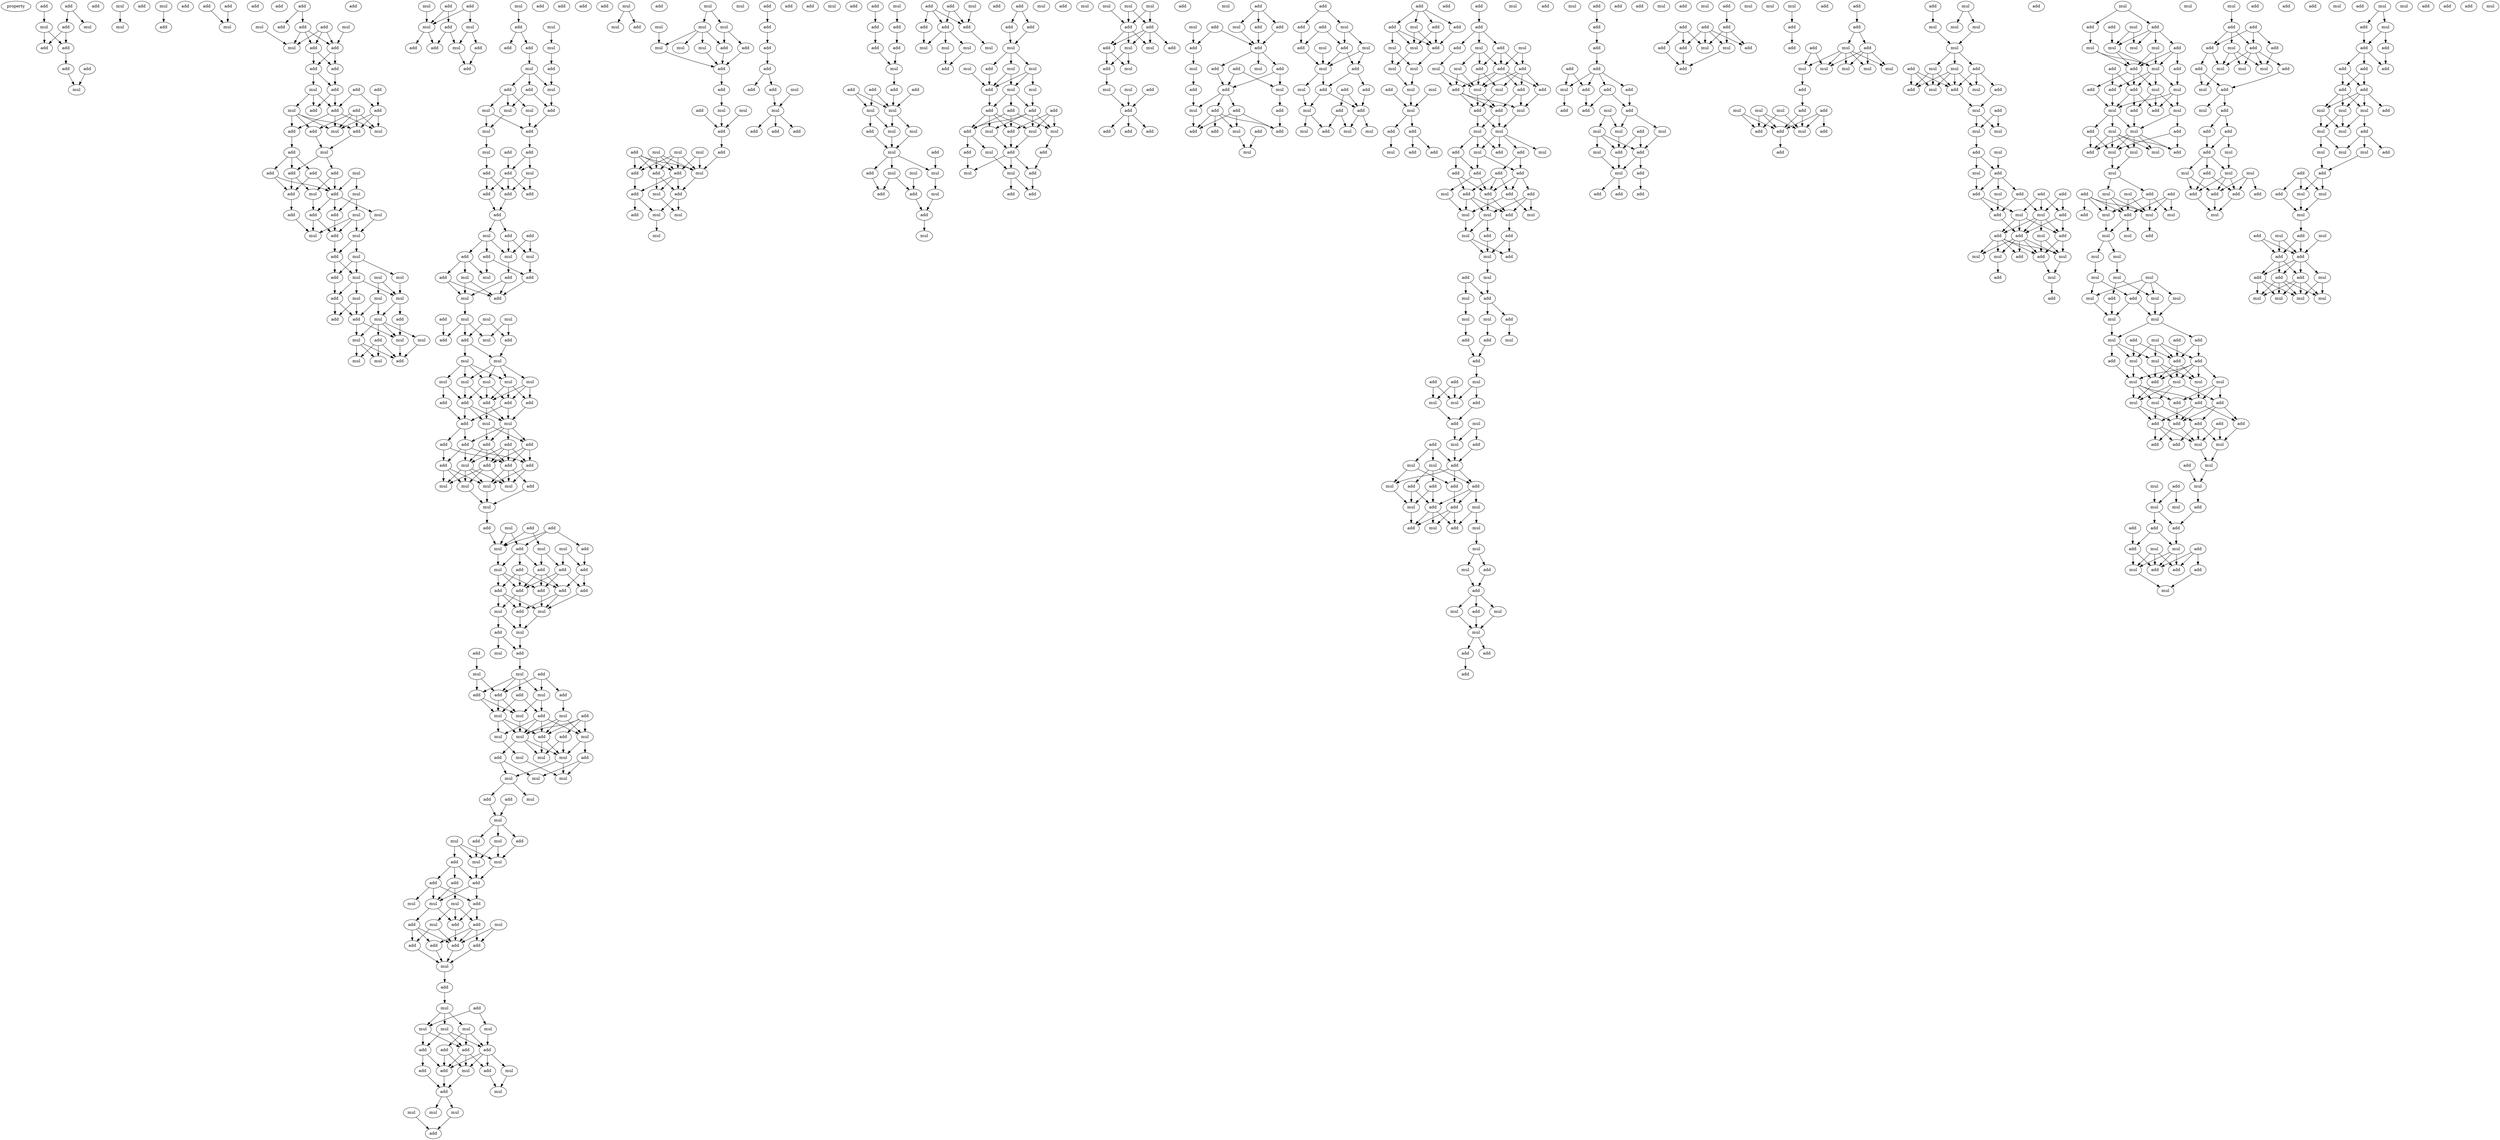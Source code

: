 digraph {
    node [fontcolor=black]
    property [mul=2,lf=1.5]
    0 [ label = add ];
    1 [ label = add ];
    2 [ label = add ];
    3 [ label = mul ];
    4 [ label = add ];
    5 [ label = mul ];
    6 [ label = add ];
    7 [ label = mul ];
    8 [ label = add ];
    9 [ label = add ];
    10 [ label = add ];
    11 [ label = mul ];
    12 [ label = mul ];
    13 [ label = add ];
    14 [ label = mul ];
    15 [ label = add ];
    16 [ label = add ];
    17 [ label = add ];
    18 [ label = add ];
    19 [ label = add ];
    20 [ label = add ];
    21 [ label = mul ];
    22 [ label = add ];
    23 [ label = mul ];
    24 [ label = add ];
    25 [ label = mul ];
    26 [ label = add ];
    27 [ label = add ];
    28 [ label = mul ];
    29 [ label = add ];
    30 [ label = add ];
    31 [ label = add ];
    32 [ label = add ];
    33 [ label = add ];
    34 [ label = mul ];
    35 [ label = add ];
    36 [ label = add ];
    37 [ label = mul ];
    38 [ label = add ];
    39 [ label = add ];
    40 [ label = add ];
    41 [ label = add ];
    42 [ label = mul ];
    43 [ label = add ];
    44 [ label = add ];
    45 [ label = add ];
    46 [ label = mul ];
    47 [ label = add ];
    48 [ label = mul ];
    49 [ label = add ];
    50 [ label = mul ];
    51 [ label = add ];
    52 [ label = add ];
    53 [ label = add ];
    54 [ label = mul ];
    55 [ label = mul ];
    56 [ label = add ];
    57 [ label = add ];
    58 [ label = add ];
    59 [ label = add ];
    60 [ label = add ];
    61 [ label = mul ];
    62 [ label = mul ];
    63 [ label = add ];
    64 [ label = mul ];
    65 [ label = mul ];
    66 [ label = add ];
    67 [ label = mul ];
    68 [ label = mul ];
    69 [ label = mul ];
    70 [ label = add ];
    71 [ label = mul ];
    72 [ label = mul ];
    73 [ label = add ];
    74 [ label = mul ];
    75 [ label = mul ];
    76 [ label = mul ];
    77 [ label = add ];
    78 [ label = add ];
    79 [ label = add ];
    80 [ label = mul ];
    81 [ label = mul ];
    82 [ label = mul ];
    83 [ label = add ];
    84 [ label = mul ];
    85 [ label = mul ];
    86 [ label = add ];
    87 [ label = add ];
    88 [ label = add ];
    89 [ label = mul ];
    90 [ label = add ];
    91 [ label = add ];
    92 [ label = mul ];
    93 [ label = mul ];
    94 [ label = add ];
    95 [ label = mul ];
    96 [ label = add ];
    97 [ label = add ];
    98 [ label = add ];
    99 [ label = mul ];
    100 [ label = add ];
    101 [ label = add ];
    102 [ label = mul ];
    103 [ label = mul ];
    104 [ label = add ];
    105 [ label = add ];
    106 [ label = mul ];
    107 [ label = add ];
    108 [ label = add ];
    109 [ label = mul ];
    110 [ label = add ];
    111 [ label = mul ];
    112 [ label = mul ];
    113 [ label = mul ];
    114 [ label = add ];
    115 [ label = mul ];
    116 [ label = add ];
    117 [ label = mul ];
    118 [ label = add ];
    119 [ label = add ];
    120 [ label = add ];
    121 [ label = mul ];
    122 [ label = add ];
    123 [ label = add ];
    124 [ label = add ];
    125 [ label = add ];
    126 [ label = add ];
    127 [ label = add ];
    128 [ label = mul ];
    129 [ label = add ];
    130 [ label = add ];
    131 [ label = add ];
    132 [ label = add ];
    133 [ label = mul ];
    134 [ label = mul ];
    135 [ label = mul ];
    136 [ label = add ];
    137 [ label = mul ];
    138 [ label = add ];
    139 [ label = add ];
    140 [ label = mul ];
    141 [ label = add ];
    142 [ label = add ];
    143 [ label = mul ];
    144 [ label = mul ];
    145 [ label = mul ];
    146 [ label = add ];
    147 [ label = add ];
    148 [ label = add ];
    149 [ label = add ];
    150 [ label = mul ];
    151 [ label = mul ];
    152 [ label = mul ];
    153 [ label = mul ];
    154 [ label = mul ];
    155 [ label = mul ];
    156 [ label = mul ];
    157 [ label = mul ];
    158 [ label = add ];
    159 [ label = add ];
    160 [ label = add ];
    161 [ label = add ];
    162 [ label = add ];
    163 [ label = mul ];
    164 [ label = mul ];
    165 [ label = add ];
    166 [ label = add ];
    167 [ label = add ];
    168 [ label = add ];
    169 [ label = add ];
    170 [ label = add ];
    171 [ label = add ];
    172 [ label = add ];
    173 [ label = add ];
    174 [ label = add ];
    175 [ label = mul ];
    176 [ label = mul ];
    177 [ label = mul ];
    178 [ label = add ];
    179 [ label = mul ];
    180 [ label = mul ];
    181 [ label = mul ];
    182 [ label = mul ];
    183 [ label = add ];
    184 [ label = add ];
    185 [ label = add ];
    186 [ label = mul ];
    187 [ label = mul ];
    188 [ label = add ];
    189 [ label = add ];
    190 [ label = mul ];
    191 [ label = add ];
    192 [ label = mul ];
    193 [ label = add ];
    194 [ label = add ];
    195 [ label = add ];
    196 [ label = add ];
    197 [ label = add ];
    198 [ label = add ];
    199 [ label = add ];
    200 [ label = add ];
    201 [ label = mul ];
    202 [ label = add ];
    203 [ label = mul ];
    204 [ label = mul ];
    205 [ label = add ];
    206 [ label = add ];
    207 [ label = add ];
    208 [ label = mul ];
    209 [ label = mul ];
    210 [ label = add ];
    211 [ label = mul ];
    212 [ label = mul ];
    213 [ label = add ];
    214 [ label = add ];
    215 [ label = add ];
    216 [ label = add ];
    217 [ label = add ];
    218 [ label = mul ];
    219 [ label = mul ];
    220 [ label = add ];
    221 [ label = mul ];
    222 [ label = mul ];
    223 [ label = add ];
    224 [ label = mul ];
    225 [ label = add ];
    226 [ label = mul ];
    227 [ label = mul ];
    228 [ label = mul ];
    229 [ label = add ];
    230 [ label = mul ];
    231 [ label = add ];
    232 [ label = mul ];
    233 [ label = mul ];
    234 [ label = mul ];
    235 [ label = mul ];
    236 [ label = add ];
    237 [ label = add ];
    238 [ label = mul ];
    239 [ label = add ];
    240 [ label = add ];
    241 [ label = mul ];
    242 [ label = mul ];
    243 [ label = mul ];
    244 [ label = add ];
    245 [ label = mul ];
    246 [ label = add ];
    247 [ label = add ];
    248 [ label = add ];
    249 [ label = mul ];
    250 [ label = mul ];
    251 [ label = add ];
    252 [ label = mul ];
    253 [ label = add ];
    254 [ label = add ];
    255 [ label = add ];
    256 [ label = mul ];
    257 [ label = mul ];
    258 [ label = add ];
    259 [ label = add ];
    260 [ label = add ];
    261 [ label = add ];
    262 [ label = mul ];
    263 [ label = add ];
    264 [ label = mul ];
    265 [ label = add ];
    266 [ label = mul ];
    267 [ label = mul ];
    268 [ label = mul ];
    269 [ label = mul ];
    270 [ label = add ];
    271 [ label = add ];
    272 [ label = add ];
    273 [ label = add ];
    274 [ label = add ];
    275 [ label = mul ];
    276 [ label = add ];
    277 [ label = mul ];
    278 [ label = add ];
    279 [ label = mul ];
    280 [ label = add ];
    281 [ label = mul ];
    282 [ label = add ];
    283 [ label = mul ];
    284 [ label = mul ];
    285 [ label = add ];
    286 [ label = mul ];
    287 [ label = mul ];
    288 [ label = add ];
    289 [ label = add ];
    290 [ label = mul ];
    291 [ label = mul ];
    292 [ label = mul ];
    293 [ label = mul ];
    294 [ label = mul ];
    295 [ label = add ];
    296 [ label = add ];
    297 [ label = mul ];
    298 [ label = mul ];
    299 [ label = add ];
    300 [ label = add ];
    301 [ label = add ];
    302 [ label = mul ];
    303 [ label = mul ];
    304 [ label = add ];
    305 [ label = add ];
    306 [ label = mul ];
    307 [ label = add ];
    308 [ label = mul ];
    309 [ label = mul ];
    310 [ label = add ];
    311 [ label = mul ];
    312 [ label = add ];
    313 [ label = add ];
    314 [ label = add ];
    315 [ label = add ];
    316 [ label = mul ];
    317 [ label = mul ];
    318 [ label = add ];
    319 [ label = mul ];
    320 [ label = mul ];
    321 [ label = mul ];
    322 [ label = add ];
    323 [ label = add ];
    324 [ label = add ];
    325 [ label = add ];
    326 [ label = mul ];
    327 [ label = add ];
    328 [ label = add ];
    329 [ label = add ];
    330 [ label = mul ];
    331 [ label = add ];
    332 [ label = add ];
    333 [ label = add ];
    334 [ label = add ];
    335 [ label = mul ];
    336 [ label = add ];
    337 [ label = add ];
    338 [ label = mul ];
    339 [ label = add ];
    340 [ label = add ];
    341 [ label = add ];
    342 [ label = add ];
    343 [ label = mul ];
    344 [ label = add ];
    345 [ label = add ];
    346 [ label = add ];
    347 [ label = add ];
    348 [ label = mul ];
    349 [ label = mul ];
    350 [ label = mul ];
    351 [ label = add ];
    352 [ label = mul ];
    353 [ label = mul ];
    354 [ label = add ];
    355 [ label = mul ];
    356 [ label = add ];
    357 [ label = mul ];
    358 [ label = mul ];
    359 [ label = add ];
    360 [ label = mul ];
    361 [ label = add ];
    362 [ label = add ];
    363 [ label = add ];
    364 [ label = mul ];
    365 [ label = add ];
    366 [ label = add ];
    367 [ label = mul ];
    368 [ label = add ];
    369 [ label = add ];
    370 [ label = add ];
    371 [ label = mul ];
    372 [ label = mul ];
    373 [ label = mul ];
    374 [ label = mul ];
    375 [ label = add ];
    376 [ label = add ];
    377 [ label = mul ];
    378 [ label = add ];
    379 [ label = add ];
    380 [ label = add ];
    381 [ label = mul ];
    382 [ label = mul ];
    383 [ label = add ];
    384 [ label = mul ];
    385 [ label = mul ];
    386 [ label = add ];
    387 [ label = mul ];
    388 [ label = mul ];
    389 [ label = add ];
    390 [ label = add ];
    391 [ label = add ];
    392 [ label = add ];
    393 [ label = add ];
    394 [ label = mul ];
    395 [ label = mul ];
    396 [ label = mul ];
    397 [ label = add ];
    398 [ label = add ];
    399 [ label = mul ];
    400 [ label = add ];
    401 [ label = add ];
    402 [ label = mul ];
    403 [ label = add ];
    404 [ label = mul ];
    405 [ label = add ];
    406 [ label = add ];
    407 [ label = mul ];
    408 [ label = mul ];
    409 [ label = mul ];
    410 [ label = mul ];
    411 [ label = add ];
    412 [ label = add ];
    413 [ label = add ];
    414 [ label = mul ];
    415 [ label = mul ];
    416 [ label = add ];
    417 [ label = add ];
    418 [ label = mul ];
    419 [ label = mul ];
    420 [ label = mul ];
    421 [ label = add ];
    422 [ label = add ];
    423 [ label = add ];
    424 [ label = add ];
    425 [ label = add ];
    426 [ label = add ];
    427 [ label = mul ];
    428 [ label = add ];
    429 [ label = mul ];
    430 [ label = add ];
    431 [ label = mul ];
    432 [ label = add ];
    433 [ label = add ];
    434 [ label = add ];
    435 [ label = add ];
    436 [ label = mul ];
    437 [ label = add ];
    438 [ label = mul ];
    439 [ label = add ];
    440 [ label = add ];
    441 [ label = add ];
    442 [ label = add ];
    443 [ label = mul ];
    444 [ label = mul ];
    445 [ label = add ];
    446 [ label = add ];
    447 [ label = add ];
    448 [ label = add ];
    449 [ label = mul ];
    450 [ label = add ];
    451 [ label = add ];
    452 [ label = add ];
    453 [ label = mul ];
    454 [ label = add ];
    455 [ label = add ];
    456 [ label = add ];
    457 [ label = mul ];
    458 [ label = add ];
    459 [ label = mul ];
    460 [ label = mul ];
    461 [ label = add ];
    462 [ label = mul ];
    463 [ label = add ];
    464 [ label = add ];
    465 [ label = add ];
    466 [ label = mul ];
    467 [ label = add ];
    468 [ label = add ];
    469 [ label = add ];
    470 [ label = mul ];
    471 [ label = mul ];
    472 [ label = add ];
    473 [ label = mul ];
    474 [ label = mul ];
    475 [ label = add ];
    476 [ label = add ];
    477 [ label = mul ];
    478 [ label = add ];
    479 [ label = add ];
    480 [ label = mul ];
    481 [ label = add ];
    482 [ label = mul ];
    483 [ label = mul ];
    484 [ label = mul ];
    485 [ label = add ];
    486 [ label = add ];
    487 [ label = mul ];
    488 [ label = mul ];
    489 [ label = mul ];
    490 [ label = add ];
    491 [ label = add ];
    492 [ label = add ];
    493 [ label = add ];
    494 [ label = mul ];
    495 [ label = add ];
    496 [ label = add ];
    497 [ label = add ];
    498 [ label = add ];
    499 [ label = mul ];
    500 [ label = mul ];
    501 [ label = add ];
    502 [ label = add ];
    503 [ label = mul ];
    504 [ label = mul ];
    505 [ label = add ];
    506 [ label = add ];
    507 [ label = mul ];
    508 [ label = add ];
    509 [ label = mul ];
    510 [ label = add ];
    511 [ label = mul ];
    512 [ label = add ];
    513 [ label = add ];
    514 [ label = mul ];
    515 [ label = mul ];
    516 [ label = mul ];
    517 [ label = add ];
    518 [ label = mul ];
    519 [ label = add ];
    520 [ label = add ];
    521 [ label = add ];
    522 [ label = add ];
    523 [ label = add ];
    524 [ label = add ];
    525 [ label = mul ];
    526 [ label = add ];
    527 [ label = add ];
    528 [ label = add ];
    529 [ label = add ];
    530 [ label = mul ];
    531 [ label = mul ];
    532 [ label = add ];
    533 [ label = mul ];
    534 [ label = mul ];
    535 [ label = add ];
    536 [ label = add ];
    537 [ label = add ];
    538 [ label = mul ];
    539 [ label = mul ];
    540 [ label = add ];
    541 [ label = mul ];
    542 [ label = add ];
    543 [ label = mul ];
    544 [ label = mul ];
    545 [ label = add ];
    546 [ label = add ];
    547 [ label = mul ];
    548 [ label = add ];
    549 [ label = add ];
    550 [ label = add ];
    551 [ label = add ];
    552 [ label = mul ];
    553 [ label = mul ];
    554 [ label = mul ];
    555 [ label = add ];
    556 [ label = add ];
    557 [ label = mul ];
    558 [ label = add ];
    559 [ label = add ];
    560 [ label = mul ];
    561 [ label = add ];
    562 [ label = mul ];
    563 [ label = mul ];
    564 [ label = add ];
    565 [ label = add ];
    566 [ label = add ];
    567 [ label = add ];
    568 [ label = mul ];
    569 [ label = mul ];
    570 [ label = add ];
    571 [ label = mul ];
    572 [ label = add ];
    573 [ label = mul ];
    574 [ label = add ];
    575 [ label = add ];
    576 [ label = mul ];
    577 [ label = mul ];
    578 [ label = mul ];
    579 [ label = add ];
    580 [ label = mul ];
    581 [ label = add ];
    582 [ label = mul ];
    583 [ label = add ];
    584 [ label = add ];
    585 [ label = mul ];
    586 [ label = mul ];
    587 [ label = mul ];
    588 [ label = add ];
    589 [ label = add ];
    590 [ label = add ];
    591 [ label = add ];
    592 [ label = add ];
    593 [ label = add ];
    594 [ label = add ];
    595 [ label = add ];
    596 [ label = mul ];
    597 [ label = add ];
    598 [ label = add ];
    599 [ label = add ];
    600 [ label = add ];
    601 [ label = mul ];
    602 [ label = add ];
    603 [ label = add ];
    604 [ label = mul ];
    605 [ label = mul ];
    606 [ label = add ];
    607 [ label = mul ];
    608 [ label = add ];
    609 [ label = add ];
    610 [ label = mul ];
    611 [ label = add ];
    612 [ label = mul ];
    613 [ label = add ];
    614 [ label = add ];
    615 [ label = add ];
    616 [ label = add ];
    617 [ label = add ];
    618 [ label = mul ];
    619 [ label = add ];
    620 [ label = mul ];
    621 [ label = add ];
    622 [ label = add ];
    623 [ label = mul ];
    624 [ label = add ];
    625 [ label = mul ];
    626 [ label = add ];
    627 [ label = mul ];
    628 [ label = add ];
    629 [ label = mul ];
    630 [ label = add ];
    631 [ label = add ];
    632 [ label = add ];
    633 [ label = mul ];
    634 [ label = add ];
    635 [ label = add ];
    636 [ label = add ];
    637 [ label = add ];
    638 [ label = add ];
    639 [ label = add ];
    640 [ label = add ];
    641 [ label = mul ];
    642 [ label = mul ];
    643 [ label = mul ];
    644 [ label = mul ];
    645 [ label = mul ];
    646 [ label = mul ];
    647 [ label = add ];
    648 [ label = mul ];
    649 [ label = mul ];
    650 [ label = add ];
    651 [ label = mul ];
    652 [ label = add ];
    653 [ label = add ];
    654 [ label = add ];
    655 [ label = mul ];
    656 [ label = add ];
    657 [ label = add ];
    658 [ label = add ];
    659 [ label = mul ];
    660 [ label = mul ];
    661 [ label = mul ];
    662 [ label = mul ];
    663 [ label = mul ];
    664 [ label = add ];
    665 [ label = mul ];
    666 [ label = add ];
    667 [ label = mul ];
    668 [ label = add ];
    669 [ label = mul ];
    670 [ label = add ];
    671 [ label = add ];
    672 [ label = mul ];
    673 [ label = mul ];
    674 [ label = add ];
    675 [ label = mul ];
    676 [ label = mul ];
    677 [ label = add ];
    678 [ label = mul ];
    679 [ label = add ];
    680 [ label = mul ];
    681 [ label = add ];
    682 [ label = add ];
    683 [ label = add ];
    684 [ label = add ];
    685 [ label = mul ];
    686 [ label = add ];
    687 [ label = mul ];
    688 [ label = mul ];
    689 [ label = add ];
    690 [ label = add ];
    691 [ label = mul ];
    692 [ label = add ];
    693 [ label = add ];
    694 [ label = add ];
    695 [ label = mul ];
    696 [ label = mul ];
    697 [ label = add ];
    698 [ label = add ];
    699 [ label = mul ];
    700 [ label = mul ];
    701 [ label = add ];
    702 [ label = add ];
    703 [ label = mul ];
    704 [ label = add ];
    705 [ label = mul ];
    706 [ label = mul ];
    707 [ label = add ];
    708 [ label = add ];
    709 [ label = add ];
    710 [ label = mul ];
    711 [ label = mul ];
    712 [ label = mul ];
    713 [ label = mul ];
    714 [ label = add ];
    715 [ label = add ];
    716 [ label = mul ];
    717 [ label = add ];
    718 [ label = mul ];
    719 [ label = add ];
    720 [ label = add ];
    721 [ label = add ];
    722 [ label = mul ];
    723 [ label = mul ];
    724 [ label = mul ];
    725 [ label = add ];
    726 [ label = add ];
    727 [ label = mul ];
    728 [ label = add ];
    729 [ label = add ];
    730 [ label = mul ];
    731 [ label = mul ];
    732 [ label = add ];
    733 [ label = mul ];
    734 [ label = mul ];
    735 [ label = add ];
    736 [ label = mul ];
    737 [ label = add ];
    738 [ label = mul ];
    739 [ label = mul ];
    740 [ label = add ];
    741 [ label = add ];
    742 [ label = add ];
    743 [ label = mul ];
    744 [ label = mul ];
    745 [ label = add ];
    746 [ label = mul ];
    747 [ label = add ];
    748 [ label = mul ];
    749 [ label = mul ];
    750 [ label = mul ];
    751 [ label = mul ];
    752 [ label = mul ];
    753 [ label = mul ];
    754 [ label = mul ];
    755 [ label = mul ];
    756 [ label = add ];
    757 [ label = mul ];
    758 [ label = add ];
    759 [ label = mul ];
    760 [ label = mul ];
    761 [ label = mul ];
    762 [ label = add ];
    763 [ label = add ];
    764 [ label = mul ];
    765 [ label = add ];
    766 [ label = mul ];
    767 [ label = add ];
    768 [ label = mul ];
    769 [ label = add ];
    770 [ label = mul ];
    771 [ label = add ];
    772 [ label = mul ];
    773 [ label = mul ];
    774 [ label = mul ];
    775 [ label = add ];
    776 [ label = mul ];
    777 [ label = mul ];
    778 [ label = add ];
    779 [ label = add ];
    780 [ label = add ];
    781 [ label = mul ];
    782 [ label = add ];
    783 [ label = add ];
    784 [ label = add ];
    785 [ label = add ];
    786 [ label = add ];
    787 [ label = add ];
    788 [ label = add ];
    789 [ label = mul ];
    790 [ label = mul ];
    791 [ label = add ];
    792 [ label = mul ];
    793 [ label = add ];
    794 [ label = mul ];
    795 [ label = mul ];
    796 [ label = add ];
    797 [ label = mul ];
    798 [ label = mul ];
    799 [ label = add ];
    800 [ label = add ];
    801 [ label = add ];
    802 [ label = add ];
    803 [ label = mul ];
    804 [ label = mul ];
    805 [ label = add ];
    806 [ label = mul ];
    807 [ label = add ];
    808 [ label = add ];
    809 [ label = add ];
    810 [ label = mul ];
    811 [ label = mul ];
    812 [ label = add ];
    813 [ label = add ];
    814 [ label = add ];
    815 [ label = add ];
    816 [ label = mul ];
    817 [ label = add ];
    818 [ label = add ];
    819 [ label = mul ];
    820 [ label = mul ];
    821 [ label = mul ];
    822 [ label = add ];
    823 [ label = add ];
    824 [ label = add ];
    825 [ label = mul ];
    826 [ label = mul ];
    827 [ label = add ];
    828 [ label = add ];
    829 [ label = add ];
    830 [ label = add ];
    831 [ label = add ];
    832 [ label = mul ];
    833 [ label = add ];
    834 [ label = add ];
    835 [ label = mul ];
    836 [ label = mul ];
    837 [ label = mul ];
    838 [ label = add ];
    839 [ label = add ];
    840 [ label = add ];
    841 [ label = add ];
    842 [ label = mul ];
    843 [ label = mul ];
    844 [ label = add ];
    845 [ label = mul ];
    846 [ label = mul ];
    847 [ label = mul ];
    848 [ label = add ];
    849 [ label = add ];
    850 [ label = add ];
    851 [ label = add ];
    852 [ label = add ];
    853 [ label = add ];
    854 [ label = add ];
    855 [ label = add ];
    856 [ label = add ];
    857 [ label = mul ];
    858 [ label = mul ];
    859 [ label = mul ];
    860 [ label = add ];
    861 [ label = add ];
    862 [ label = mul ];
    863 [ label = mul ];
    864 [ label = mul ];
    865 [ label = mul ];
    866 [ label = add ];
    867 [ label = mul ];
    868 [ label = add ];
    869 [ label = add ];
    870 [ label = add ];
    871 [ label = mul ];
    872 [ label = add ];
    873 [ label = add ];
    874 [ label = mul ];
    875 [ label = mul ];
    876 [ label = mul ];
    877 [ label = mul ];
    878 [ label = add ];
    879 [ label = mul ];
    880 [ label = add ];
    881 [ label = add ];
    882 [ label = add ];
    883 [ label = add ];
    884 [ label = mul ];
    885 [ label = add ];
    886 [ label = add ];
    887 [ label = mul ];
    888 [ label = mul ];
    889 [ label = mul ];
    890 [ label = mul ];
    0 -> 5 [ name = 0 ];
    1 -> 3 [ name = 1 ];
    1 -> 4 [ name = 2 ];
    4 -> 6 [ name = 3 ];
    4 -> 8 [ name = 4 ];
    5 -> 6 [ name = 5 ];
    5 -> 8 [ name = 6 ];
    7 -> 11 [ name = 7 ];
    8 -> 9 [ name = 8 ];
    9 -> 12 [ name = 9 ];
    10 -> 12 [ name = 10 ];
    14 -> 15 [ name = 11 ];
    17 -> 21 [ name = 12 ];
    18 -> 21 [ name = 13 ];
    22 -> 26 [ name = 14 ];
    22 -> 27 [ name = 15 ];
    23 -> 28 [ name = 16 ];
    24 -> 28 [ name = 17 ];
    24 -> 29 [ name = 18 ];
    24 -> 30 [ name = 19 ];
    25 -> 30 [ name = 20 ];
    27 -> 28 [ name = 21 ];
    27 -> 29 [ name = 22 ];
    27 -> 30 [ name = 23 ];
    29 -> 31 [ name = 24 ];
    29 -> 32 [ name = 25 ];
    30 -> 31 [ name = 26 ];
    30 -> 32 [ name = 27 ];
    31 -> 34 [ name = 28 ];
    31 -> 36 [ name = 29 ];
    32 -> 36 [ name = 30 ];
    33 -> 39 [ name = 31 ];
    34 -> 37 [ name = 32 ];
    34 -> 38 [ name = 33 ];
    34 -> 40 [ name = 34 ];
    35 -> 39 [ name = 35 ];
    35 -> 40 [ name = 36 ];
    36 -> 38 [ name = 37 ];
    36 -> 40 [ name = 38 ];
    37 -> 43 [ name = 39 ];
    37 -> 44 [ name = 40 ];
    37 -> 45 [ name = 41 ];
    37 -> 46 [ name = 42 ];
    39 -> 42 [ name = 43 ];
    39 -> 45 [ name = 44 ];
    39 -> 46 [ name = 45 ];
    40 -> 42 [ name = 46 ];
    40 -> 44 [ name = 47 ];
    40 -> 46 [ name = 48 ];
    41 -> 42 [ name = 49 ];
    41 -> 43 [ name = 50 ];
    41 -> 45 [ name = 51 ];
    41 -> 46 [ name = 52 ];
    43 -> 48 [ name = 53 ];
    44 -> 47 [ name = 54 ];
    45 -> 48 [ name = 55 ];
    47 -> 49 [ name = 56 ];
    47 -> 51 [ name = 57 ];
    47 -> 52 [ name = 58 ];
    48 -> 52 [ name = 59 ];
    48 -> 53 [ name = 60 ];
    49 -> 56 [ name = 61 ];
    49 -> 57 [ name = 62 ];
    50 -> 55 [ name = 63 ];
    50 -> 57 [ name = 64 ];
    51 -> 56 [ name = 65 ];
    51 -> 57 [ name = 66 ];
    52 -> 54 [ name = 67 ];
    52 -> 56 [ name = 68 ];
    53 -> 54 [ name = 69 ];
    53 -> 57 [ name = 70 ];
    54 -> 58 [ name = 71 ];
    55 -> 60 [ name = 72 ];
    55 -> 61 [ name = 73 ];
    56 -> 59 [ name = 74 ];
    57 -> 58 [ name = 75 ];
    57 -> 60 [ name = 76 ];
    57 -> 62 [ name = 77 ];
    58 -> 63 [ name = 78 ];
    58 -> 64 [ name = 79 ];
    59 -> 64 [ name = 80 ];
    60 -> 63 [ name = 81 ];
    61 -> 63 [ name = 82 ];
    61 -> 64 [ name = 83 ];
    61 -> 65 [ name = 84 ];
    62 -> 65 [ name = 85 ];
    63 -> 66 [ name = 86 ];
    65 -> 66 [ name = 87 ];
    65 -> 67 [ name = 88 ];
    66 -> 69 [ name = 89 ];
    66 -> 70 [ name = 90 ];
    67 -> 68 [ name = 91 ];
    67 -> 69 [ name = 92 ];
    67 -> 70 [ name = 93 ];
    68 -> 74 [ name = 94 ];
    69 -> 72 [ name = 95 ];
    69 -> 73 [ name = 96 ];
    69 -> 74 [ name = 97 ];
    70 -> 73 [ name = 98 ];
    71 -> 74 [ name = 99 ];
    71 -> 75 [ name = 100 ];
    72 -> 78 [ name = 101 ];
    72 -> 79 [ name = 102 ];
    73 -> 78 [ name = 103 ];
    73 -> 79 [ name = 104 ];
    74 -> 76 [ name = 105 ];
    74 -> 77 [ name = 106 ];
    75 -> 76 [ name = 107 ];
    75 -> 79 [ name = 108 ];
    76 -> 80 [ name = 109 ];
    76 -> 81 [ name = 110 ];
    76 -> 82 [ name = 111 ];
    76 -> 83 [ name = 112 ];
    77 -> 82 [ name = 113 ];
    79 -> 81 [ name = 114 ];
    79 -> 82 [ name = 115 ];
    80 -> 86 [ name = 116 ];
    81 -> 84 [ name = 117 ];
    81 -> 85 [ name = 118 ];
    81 -> 86 [ name = 119 ];
    82 -> 86 [ name = 120 ];
    83 -> 84 [ name = 121 ];
    83 -> 85 [ name = 122 ];
    83 -> 86 [ name = 123 ];
    88 -> 91 [ name = 124 ];
    88 -> 93 [ name = 125 ];
    89 -> 93 [ name = 126 ];
    90 -> 92 [ name = 127 ];
    90 -> 93 [ name = 128 ];
    91 -> 95 [ name = 129 ];
    91 -> 97 [ name = 130 ];
    92 -> 95 [ name = 131 ];
    92 -> 96 [ name = 132 ];
    93 -> 94 [ name = 133 ];
    93 -> 97 [ name = 134 ];
    95 -> 98 [ name = 135 ];
    96 -> 98 [ name = 136 ];
    99 -> 101 [ name = 137 ];
    101 -> 104 [ name = 138 ];
    101 -> 105 [ name = 139 ];
    102 -> 103 [ name = 140 ];
    103 -> 107 [ name = 141 ];
    104 -> 106 [ name = 142 ];
    106 -> 108 [ name = 143 ];
    106 -> 109 [ name = 144 ];
    106 -> 110 [ name = 145 ];
    107 -> 109 [ name = 146 ];
    108 -> 113 [ name = 147 ];
    108 -> 114 [ name = 148 ];
    109 -> 114 [ name = 149 ];
    110 -> 111 [ name = 150 ];
    110 -> 112 [ name = 151 ];
    110 -> 113 [ name = 152 ];
    111 -> 116 [ name = 153 ];
    112 -> 115 [ name = 154 ];
    112 -> 116 [ name = 155 ];
    113 -> 115 [ name = 156 ];
    114 -> 116 [ name = 157 ];
    115 -> 117 [ name = 158 ];
    116 -> 119 [ name = 159 ];
    117 -> 120 [ name = 160 ];
    118 -> 122 [ name = 161 ];
    119 -> 121 [ name = 162 ];
    119 -> 122 [ name = 163 ];
    120 -> 123 [ name = 164 ];
    120 -> 125 [ name = 165 ];
    121 -> 123 [ name = 166 ];
    121 -> 126 [ name = 167 ];
    122 -> 123 [ name = 168 ];
    122 -> 125 [ name = 169 ];
    122 -> 126 [ name = 170 ];
    123 -> 127 [ name = 171 ];
    125 -> 127 [ name = 172 ];
    127 -> 128 [ name = 173 ];
    127 -> 129 [ name = 174 ];
    128 -> 131 [ name = 175 ];
    128 -> 132 [ name = 176 ];
    128 -> 133 [ name = 177 ];
    129 -> 133 [ name = 178 ];
    129 -> 134 [ name = 179 ];
    130 -> 133 [ name = 180 ];
    130 -> 134 [ name = 181 ];
    131 -> 135 [ name = 182 ];
    131 -> 136 [ name = 183 ];
    131 -> 137 [ name = 184 ];
    132 -> 135 [ name = 185 ];
    132 -> 139 [ name = 186 ];
    133 -> 138 [ name = 187 ];
    134 -> 139 [ name = 188 ];
    136 -> 140 [ name = 189 ];
    136 -> 141 [ name = 190 ];
    137 -> 140 [ name = 191 ];
    137 -> 141 [ name = 192 ];
    138 -> 140 [ name = 193 ];
    138 -> 141 [ name = 194 ];
    139 -> 141 [ name = 195 ];
    140 -> 144 [ name = 196 ];
    143 -> 149 [ name = 197 ];
    143 -> 150 [ name = 198 ];
    144 -> 147 [ name = 199 ];
    144 -> 148 [ name = 200 ];
    144 -> 150 [ name = 201 ];
    145 -> 148 [ name = 202 ];
    145 -> 149 [ name = 203 ];
    146 -> 147 [ name = 204 ];
    148 -> 151 [ name = 205 ];
    148 -> 152 [ name = 206 ];
    149 -> 151 [ name = 207 ];
    151 -> 153 [ name = 208 ];
    151 -> 155 [ name = 209 ];
    151 -> 156 [ name = 210 ];
    151 -> 157 [ name = 211 ];
    152 -> 153 [ name = 212 ];
    152 -> 154 [ name = 213 ];
    152 -> 155 [ name = 214 ];
    152 -> 157 [ name = 215 ];
    153 -> 158 [ name = 216 ];
    153 -> 160 [ name = 217 ];
    153 -> 161 [ name = 218 ];
    154 -> 158 [ name = 219 ];
    154 -> 159 [ name = 220 ];
    155 -> 160 [ name = 221 ];
    155 -> 161 [ name = 222 ];
    155 -> 162 [ name = 223 ];
    156 -> 160 [ name = 224 ];
    156 -> 161 [ name = 225 ];
    156 -> 162 [ name = 226 ];
    157 -> 158 [ name = 227 ];
    157 -> 161 [ name = 228 ];
    158 -> 163 [ name = 229 ];
    158 -> 164 [ name = 230 ];
    158 -> 165 [ name = 231 ];
    159 -> 165 [ name = 232 ];
    160 -> 163 [ name = 233 ];
    160 -> 165 [ name = 234 ];
    161 -> 163 [ name = 235 ];
    161 -> 164 [ name = 236 ];
    162 -> 163 [ name = 237 ];
    163 -> 166 [ name = 238 ];
    163 -> 168 [ name = 239 ];
    163 -> 169 [ name = 240 ];
    163 -> 170 [ name = 241 ];
    164 -> 168 [ name = 242 ];
    164 -> 169 [ name = 243 ];
    165 -> 166 [ name = 244 ];
    165 -> 167 [ name = 245 ];
    166 -> 171 [ name = 246 ];
    166 -> 174 [ name = 247 ];
    166 -> 175 [ name = 248 ];
    167 -> 173 [ name = 249 ];
    167 -> 174 [ name = 250 ];
    168 -> 171 [ name = 251 ];
    168 -> 172 [ name = 252 ];
    168 -> 173 [ name = 253 ];
    169 -> 172 [ name = 254 ];
    169 -> 173 [ name = 255 ];
    169 -> 175 [ name = 256 ];
    170 -> 171 [ name = 257 ];
    170 -> 172 [ name = 258 ];
    170 -> 173 [ name = 259 ];
    170 -> 175 [ name = 260 ];
    171 -> 176 [ name = 261 ];
    171 -> 177 [ name = 262 ];
    172 -> 176 [ name = 263 ];
    172 -> 179 [ name = 264 ];
    172 -> 180 [ name = 265 ];
    173 -> 176 [ name = 266 ];
    173 -> 177 [ name = 267 ];
    173 -> 178 [ name = 268 ];
    174 -> 177 [ name = 269 ];
    174 -> 179 [ name = 270 ];
    174 -> 180 [ name = 271 ];
    175 -> 176 [ name = 272 ];
    175 -> 177 [ name = 273 ];
    175 -> 179 [ name = 274 ];
    175 -> 180 [ name = 275 ];
    177 -> 181 [ name = 276 ];
    178 -> 181 [ name = 277 ];
    180 -> 181 [ name = 278 ];
    181 -> 183 [ name = 279 ];
    182 -> 187 [ name = 280 ];
    182 -> 188 [ name = 281 ];
    183 -> 187 [ name = 282 ];
    184 -> 187 [ name = 283 ];
    184 -> 188 [ name = 284 ];
    184 -> 189 [ name = 285 ];
    185 -> 186 [ name = 286 ];
    185 -> 187 [ name = 287 ];
    186 -> 191 [ name = 288 ];
    186 -> 193 [ name = 289 ];
    187 -> 192 [ name = 290 ];
    188 -> 192 [ name = 291 ];
    188 -> 193 [ name = 292 ];
    188 -> 195 [ name = 293 ];
    189 -> 194 [ name = 294 ];
    190 -> 191 [ name = 295 ];
    190 -> 194 [ name = 296 ];
    191 -> 196 [ name = 297 ];
    191 -> 199 [ name = 298 ];
    191 -> 200 [ name = 299 ];
    192 -> 196 [ name = 300 ];
    192 -> 197 [ name = 301 ];
    192 -> 199 [ name = 302 ];
    193 -> 196 [ name = 303 ];
    193 -> 198 [ name = 304 ];
    193 -> 199 [ name = 305 ];
    194 -> 198 [ name = 306 ];
    194 -> 200 [ name = 307 ];
    195 -> 197 [ name = 308 ];
    195 -> 198 [ name = 309 ];
    195 -> 199 [ name = 310 ];
    196 -> 201 [ name = 311 ];
    197 -> 201 [ name = 312 ];
    197 -> 202 [ name = 313 ];
    197 -> 203 [ name = 314 ];
    198 -> 201 [ name = 315 ];
    198 -> 202 [ name = 316 ];
    199 -> 202 [ name = 317 ];
    199 -> 203 [ name = 318 ];
    200 -> 201 [ name = 319 ];
    201 -> 204 [ name = 320 ];
    202 -> 204 [ name = 321 ];
    203 -> 204 [ name = 322 ];
    203 -> 205 [ name = 323 ];
    204 -> 207 [ name = 324 ];
    205 -> 207 [ name = 325 ];
    205 -> 208 [ name = 326 ];
    206 -> 211 [ name = 327 ];
    207 -> 209 [ name = 328 ];
    209 -> 212 [ name = 329 ];
    209 -> 213 [ name = 330 ];
    209 -> 215 [ name = 331 ];
    209 -> 216 [ name = 332 ];
    210 -> 212 [ name = 333 ];
    210 -> 214 [ name = 334 ];
    210 -> 216 [ name = 335 ];
    211 -> 215 [ name = 336 ];
    211 -> 216 [ name = 337 ];
    212 -> 219 [ name = 338 ];
    212 -> 220 [ name = 339 ];
    213 -> 220 [ name = 340 ];
    213 -> 221 [ name = 341 ];
    214 -> 218 [ name = 342 ];
    215 -> 219 [ name = 343 ];
    215 -> 221 [ name = 344 ];
    216 -> 219 [ name = 345 ];
    216 -> 221 [ name = 346 ];
    217 -> 222 [ name = 347 ];
    217 -> 223 [ name = 348 ];
    217 -> 224 [ name = 349 ];
    217 -> 225 [ name = 350 ];
    218 -> 222 [ name = 351 ];
    218 -> 224 [ name = 352 ];
    218 -> 225 [ name = 353 ];
    219 -> 222 [ name = 354 ];
    220 -> 222 [ name = 355 ];
    220 -> 224 [ name = 356 ];
    220 -> 225 [ name = 357 ];
    220 -> 226 [ name = 358 ];
    221 -> 222 [ name = 359 ];
    221 -> 225 [ name = 360 ];
    221 -> 226 [ name = 361 ];
    222 -> 228 [ name = 362 ];
    222 -> 230 [ name = 363 ];
    222 -> 231 [ name = 364 ];
    223 -> 228 [ name = 365 ];
    223 -> 230 [ name = 366 ];
    224 -> 228 [ name = 367 ];
    224 -> 229 [ name = 368 ];
    225 -> 228 [ name = 369 ];
    225 -> 230 [ name = 370 ];
    226 -> 227 [ name = 371 ];
    227 -> 233 [ name = 372 ];
    228 -> 233 [ name = 373 ];
    228 -> 234 [ name = 374 ];
    229 -> 232 [ name = 375 ];
    229 -> 233 [ name = 376 ];
    231 -> 232 [ name = 377 ];
    231 -> 234 [ name = 378 ];
    234 -> 235 [ name = 379 ];
    234 -> 236 [ name = 380 ];
    236 -> 238 [ name = 381 ];
    237 -> 238 [ name = 382 ];
    238 -> 239 [ name = 383 ];
    238 -> 240 [ name = 384 ];
    238 -> 241 [ name = 385 ];
    239 -> 245 [ name = 386 ];
    240 -> 243 [ name = 387 ];
    241 -> 243 [ name = 388 ];
    241 -> 245 [ name = 389 ];
    242 -> 243 [ name = 390 ];
    242 -> 244 [ name = 391 ];
    242 -> 245 [ name = 392 ];
    243 -> 248 [ name = 393 ];
    244 -> 246 [ name = 394 ];
    244 -> 247 [ name = 395 ];
    244 -> 248 [ name = 396 ];
    245 -> 248 [ name = 397 ];
    246 -> 250 [ name = 398 ];
    246 -> 252 [ name = 399 ];
    247 -> 249 [ name = 400 ];
    247 -> 251 [ name = 401 ];
    247 -> 252 [ name = 402 ];
    248 -> 251 [ name = 403 ];
    248 -> 252 [ name = 404 ];
    250 -> 253 [ name = 405 ];
    250 -> 254 [ name = 406 ];
    250 -> 257 [ name = 407 ];
    251 -> 253 [ name = 408 ];
    251 -> 254 [ name = 409 ];
    252 -> 254 [ name = 410 ];
    252 -> 255 [ name = 411 ];
    253 -> 258 [ name = 412 ];
    253 -> 259 [ name = 413 ];
    253 -> 261 [ name = 414 ];
    254 -> 259 [ name = 415 ];
    255 -> 258 [ name = 416 ];
    255 -> 259 [ name = 417 ];
    255 -> 260 [ name = 418 ];
    256 -> 259 [ name = 419 ];
    256 -> 261 [ name = 420 ];
    257 -> 259 [ name = 421 ];
    257 -> 260 [ name = 422 ];
    258 -> 262 [ name = 423 ];
    259 -> 262 [ name = 424 ];
    260 -> 262 [ name = 425 ];
    261 -> 262 [ name = 426 ];
    262 -> 263 [ name = 427 ];
    263 -> 264 [ name = 428 ];
    264 -> 266 [ name = 429 ];
    264 -> 268 [ name = 430 ];
    264 -> 269 [ name = 431 ];
    265 -> 267 [ name = 432 ];
    265 -> 268 [ name = 433 ];
    266 -> 270 [ name = 434 ];
    266 -> 272 [ name = 435 ];
    266 -> 273 [ name = 436 ];
    267 -> 270 [ name = 437 ];
    268 -> 271 [ name = 438 ];
    268 -> 272 [ name = 439 ];
    269 -> 270 [ name = 440 ];
    269 -> 271 [ name = 441 ];
    269 -> 272 [ name = 442 ];
    270 -> 274 [ name = 443 ];
    270 -> 275 [ name = 444 ];
    270 -> 276 [ name = 445 ];
    270 -> 277 [ name = 446 ];
    271 -> 274 [ name = 447 ];
    271 -> 278 [ name = 448 ];
    272 -> 274 [ name = 449 ];
    272 -> 276 [ name = 450 ];
    272 -> 277 [ name = 451 ];
    273 -> 274 [ name = 452 ];
    273 -> 277 [ name = 453 ];
    274 -> 280 [ name = 454 ];
    275 -> 279 [ name = 455 ];
    276 -> 279 [ name = 456 ];
    277 -> 280 [ name = 457 ];
    278 -> 280 [ name = 458 ];
    280 -> 281 [ name = 459 ];
    280 -> 284 [ name = 460 ];
    281 -> 285 [ name = 461 ];
    283 -> 285 [ name = 462 ];
    286 -> 287 [ name = 463 ];
    286 -> 289 [ name = 464 ];
    290 -> 292 [ name = 465 ];
    290 -> 293 [ name = 466 ];
    291 -> 298 [ name = 467 ];
    292 -> 295 [ name = 468 ];
    292 -> 296 [ name = 469 ];
    293 -> 294 [ name = 470 ];
    293 -> 295 [ name = 471 ];
    293 -> 297 [ name = 472 ];
    293 -> 298 [ name = 473 ];
    294 -> 299 [ name = 474 ];
    295 -> 299 [ name = 475 ];
    296 -> 299 [ name = 476 ];
    298 -> 299 [ name = 477 ];
    299 -> 300 [ name = 478 ];
    300 -> 302 [ name = 479 ];
    301 -> 304 [ name = 480 ];
    302 -> 304 [ name = 481 ];
    303 -> 304 [ name = 482 ];
    304 -> 305 [ name = 483 ];
    305 -> 311 [ name = 484 ];
    306 -> 310 [ name = 485 ];
    306 -> 311 [ name = 486 ];
    306 -> 312 [ name = 487 ];
    306 -> 313 [ name = 488 ];
    307 -> 310 [ name = 489 ];
    307 -> 311 [ name = 490 ];
    307 -> 312 [ name = 491 ];
    307 -> 313 [ name = 492 ];
    308 -> 310 [ name = 493 ];
    308 -> 311 [ name = 494 ];
    308 -> 312 [ name = 495 ];
    308 -> 313 [ name = 496 ];
    309 -> 311 [ name = 497 ];
    309 -> 312 [ name = 498 ];
    310 -> 314 [ name = 499 ];
    311 -> 315 [ name = 500 ];
    312 -> 314 [ name = 501 ];
    312 -> 315 [ name = 502 ];
    312 -> 316 [ name = 503 ];
    313 -> 315 [ name = 504 ];
    313 -> 316 [ name = 505 ];
    314 -> 318 [ name = 506 ];
    314 -> 319 [ name = 507 ];
    315 -> 317 [ name = 508 ];
    315 -> 319 [ name = 509 ];
    316 -> 317 [ name = 510 ];
    319 -> 321 [ name = 511 ];
    322 -> 323 [ name = 512 ];
    323 -> 324 [ name = 513 ];
    324 -> 325 [ name = 514 ];
    325 -> 327 [ name = 515 ];
    325 -> 328 [ name = 516 ];
    326 -> 330 [ name = 517 ];
    328 -> 330 [ name = 518 ];
    330 -> 331 [ name = 519 ];
    330 -> 333 [ name = 520 ];
    330 -> 334 [ name = 521 ];
    337 -> 339 [ name = 522 ];
    338 -> 340 [ name = 523 ];
    339 -> 341 [ name = 524 ];
    340 -> 342 [ name = 525 ];
    341 -> 343 [ name = 526 ];
    342 -> 343 [ name = 527 ];
    343 -> 344 [ name = 528 ];
    344 -> 349 [ name = 529 ];
    345 -> 349 [ name = 530 ];
    346 -> 348 [ name = 531 ];
    346 -> 349 [ name = 532 ];
    347 -> 348 [ name = 533 ];
    347 -> 349 [ name = 534 ];
    348 -> 350 [ name = 535 ];
    348 -> 351 [ name = 536 ];
    349 -> 350 [ name = 537 ];
    349 -> 352 [ name = 538 ];
    350 -> 353 [ name = 539 ];
    351 -> 353 [ name = 540 ];
    352 -> 353 [ name = 541 ];
    353 -> 356 [ name = 542 ];
    353 -> 357 [ name = 543 ];
    353 -> 358 [ name = 544 ];
    354 -> 357 [ name = 545 ];
    355 -> 359 [ name = 546 ];
    356 -> 361 [ name = 547 ];
    357 -> 360 [ name = 548 ];
    358 -> 359 [ name = 549 ];
    358 -> 361 [ name = 550 ];
    359 -> 362 [ name = 551 ];
    360 -> 362 [ name = 552 ];
    362 -> 367 [ name = 553 ];
    363 -> 368 [ name = 554 ];
    363 -> 370 [ name = 555 ];
    364 -> 370 [ name = 556 ];
    365 -> 368 [ name = 557 ];
    365 -> 369 [ name = 558 ];
    365 -> 370 [ name = 559 ];
    368 -> 371 [ name = 560 ];
    368 -> 372 [ name = 561 ];
    368 -> 373 [ name = 562 ];
    369 -> 371 [ name = 563 ];
    370 -> 374 [ name = 564 ];
    372 -> 375 [ name = 565 ];
    373 -> 375 [ name = 566 ];
    376 -> 378 [ name = 567 ];
    376 -> 380 [ name = 568 ];
    378 -> 381 [ name = 569 ];
    380 -> 381 [ name = 570 ];
    381 -> 383 [ name = 571 ];
    381 -> 384 [ name = 572 ];
    381 -> 385 [ name = 573 ];
    382 -> 386 [ name = 574 ];
    383 -> 386 [ name = 575 ];
    384 -> 386 [ name = 576 ];
    384 -> 387 [ name = 577 ];
    385 -> 386 [ name = 578 ];
    385 -> 387 [ name = 579 ];
    385 -> 388 [ name = 580 ];
    386 -> 390 [ name = 581 ];
    387 -> 389 [ name = 582 ];
    387 -> 390 [ name = 583 ];
    387 -> 391 [ name = 584 ];
    388 -> 391 [ name = 585 ];
    389 -> 393 [ name = 586 ];
    389 -> 396 [ name = 587 ];
    389 -> 397 [ name = 588 ];
    390 -> 393 [ name = 589 ];
    390 -> 394 [ name = 590 ];
    390 -> 395 [ name = 591 ];
    390 -> 397 [ name = 592 ];
    391 -> 394 [ name = 593 ];
    391 -> 395 [ name = 594 ];
    391 -> 396 [ name = 595 ];
    391 -> 397 [ name = 596 ];
    392 -> 393 [ name = 597 ];
    392 -> 394 [ name = 598 ];
    392 -> 396 [ name = 599 ];
    393 -> 401 [ name = 600 ];
    394 -> 401 [ name = 601 ];
    395 -> 401 [ name = 602 ];
    396 -> 398 [ name = 603 ];
    397 -> 399 [ name = 604 ];
    397 -> 400 [ name = 605 ];
    398 -> 403 [ name = 606 ];
    399 -> 404 [ name = 607 ];
    400 -> 402 [ name = 608 ];
    401 -> 402 [ name = 609 ];
    401 -> 403 [ name = 610 ];
    401 -> 404 [ name = 611 ];
    403 -> 405 [ name = 612 ];
    404 -> 405 [ name = 613 ];
    404 -> 406 [ name = 614 ];
    408 -> 411 [ name = 615 ];
    409 -> 411 [ name = 616 ];
    409 -> 412 [ name = 617 ];
    410 -> 411 [ name = 618 ];
    410 -> 412 [ name = 619 ];
    411 -> 413 [ name = 620 ];
    411 -> 414 [ name = 621 ];
    411 -> 415 [ name = 622 ];
    412 -> 413 [ name = 623 ];
    412 -> 414 [ name = 624 ];
    412 -> 415 [ name = 625 ];
    412 -> 416 [ name = 626 ];
    413 -> 417 [ name = 627 ];
    413 -> 418 [ name = 628 ];
    414 -> 417 [ name = 629 ];
    414 -> 418 [ name = 630 ];
    417 -> 419 [ name = 631 ];
    419 -> 422 [ name = 632 ];
    420 -> 422 [ name = 633 ];
    421 -> 422 [ name = 634 ];
    422 -> 423 [ name = 635 ];
    422 -> 424 [ name = 636 ];
    422 -> 425 [ name = 637 ];
    428 -> 429 [ name = 638 ];
    428 -> 432 [ name = 639 ];
    428 -> 433 [ name = 640 ];
    429 -> 435 [ name = 641 ];
    430 -> 434 [ name = 642 ];
    430 -> 435 [ name = 643 ];
    431 -> 434 [ name = 644 ];
    432 -> 435 [ name = 645 ];
    433 -> 435 [ name = 646 ];
    434 -> 438 [ name = 647 ];
    435 -> 436 [ name = 648 ];
    435 -> 437 [ name = 649 ];
    435 -> 440 [ name = 650 ];
    437 -> 441 [ name = 651 ];
    438 -> 442 [ name = 652 ];
    439 -> 441 [ name = 653 ];
    439 -> 443 [ name = 654 ];
    440 -> 441 [ name = 655 ];
    440 -> 443 [ name = 656 ];
    441 -> 444 [ name = 657 ];
    441 -> 445 [ name = 658 ];
    441 -> 447 [ name = 659 ];
    442 -> 444 [ name = 660 ];
    443 -> 446 [ name = 661 ];
    444 -> 448 [ name = 662 ];
    445 -> 448 [ name = 663 ];
    445 -> 449 [ name = 664 ];
    445 -> 450 [ name = 665 ];
    446 -> 450 [ name = 666 ];
    447 -> 448 [ name = 667 ];
    447 -> 449 [ name = 668 ];
    447 -> 450 [ name = 669 ];
    447 -> 451 [ name = 670 ];
    449 -> 453 [ name = 671 ];
    452 -> 453 [ name = 672 ];
    454 -> 456 [ name = 673 ];
    454 -> 457 [ name = 674 ];
    455 -> 458 [ name = 675 ];
    455 -> 461 [ name = 676 ];
    456 -> 461 [ name = 677 ];
    457 -> 458 [ name = 678 ];
    457 -> 459 [ name = 679 ];
    458 -> 462 [ name = 680 ];
    458 -> 463 [ name = 681 ];
    459 -> 462 [ name = 682 ];
    459 -> 463 [ name = 683 ];
    460 -> 462 [ name = 684 ];
    461 -> 462 [ name = 685 ];
    462 -> 465 [ name = 686 ];
    462 -> 466 [ name = 687 ];
    463 -> 465 [ name = 688 ];
    463 -> 467 [ name = 689 ];
    464 -> 468 [ name = 690 ];
    464 -> 469 [ name = 691 ];
    465 -> 468 [ name = 692 ];
    465 -> 470 [ name = 693 ];
    466 -> 470 [ name = 694 ];
    467 -> 468 [ name = 695 ];
    468 -> 471 [ name = 696 ];
    468 -> 473 [ name = 697 ];
    469 -> 471 [ name = 698 ];
    469 -> 472 [ name = 699 ];
    470 -> 472 [ name = 700 ];
    470 -> 474 [ name = 701 ];
    475 -> 476 [ name = 702 ];
    475 -> 477 [ name = 703 ];
    475 -> 478 [ name = 704 ];
    475 -> 479 [ name = 705 ];
    476 -> 480 [ name = 706 ];
    476 -> 481 [ name = 707 ];
    476 -> 482 [ name = 708 ];
    477 -> 480 [ name = 709 ];
    477 -> 481 [ name = 710 ];
    478 -> 481 [ name = 711 ];
    479 -> 480 [ name = 712 ];
    479 -> 481 [ name = 713 ];
    480 -> 483 [ name = 714 ];
    481 -> 484 [ name = 715 ];
    482 -> 483 [ name = 716 ];
    482 -> 484 [ name = 717 ];
    483 -> 487 [ name = 718 ];
    484 -> 487 [ name = 719 ];
    485 -> 489 [ name = 720 ];
    487 -> 489 [ name = 721 ];
    488 -> 489 [ name = 722 ];
    489 -> 490 [ name = 723 ];
    489 -> 491 [ name = 724 ];
    490 -> 494 [ name = 725 ];
    491 -> 492 [ name = 726 ];
    491 -> 493 [ name = 727 ];
    495 -> 496 [ name = 728 ];
    496 -> 497 [ name = 729 ];
    496 -> 498 [ name = 730 ];
    496 -> 499 [ name = 731 ];
    497 -> 503 [ name = 732 ];
    498 -> 501 [ name = 733 ];
    498 -> 502 [ name = 734 ];
    498 -> 505 [ name = 735 ];
    499 -> 501 [ name = 736 ];
    499 -> 502 [ name = 737 ];
    499 -> 504 [ name = 738 ];
    500 -> 502 [ name = 739 ];
    500 -> 505 [ name = 740 ];
    501 -> 507 [ name = 741 ];
    501 -> 509 [ name = 742 ];
    502 -> 506 [ name = 743 ];
    502 -> 507 [ name = 744 ];
    502 -> 508 [ name = 745 ];
    502 -> 510 [ name = 746 ];
    503 -> 507 [ name = 747 ];
    503 -> 508 [ name = 748 ];
    504 -> 507 [ name = 749 ];
    504 -> 508 [ name = 750 ];
    505 -> 506 [ name = 751 ];
    505 -> 507 [ name = 752 ];
    505 -> 509 [ name = 753 ];
    505 -> 510 [ name = 754 ];
    506 -> 511 [ name = 755 ];
    507 -> 512 [ name = 756 ];
    507 -> 513 [ name = 757 ];
    508 -> 511 [ name = 758 ];
    508 -> 512 [ name = 759 ];
    508 -> 513 [ name = 760 ];
    509 -> 513 [ name = 761 ];
    510 -> 511 [ name = 762 ];
    510 -> 512 [ name = 763 ];
    511 -> 515 [ name = 764 ];
    512 -> 514 [ name = 765 ];
    512 -> 515 [ name = 766 ];
    513 -> 514 [ name = 767 ];
    513 -> 515 [ name = 768 ];
    514 -> 517 [ name = 769 ];
    514 -> 518 [ name = 770 ];
    514 -> 520 [ name = 771 ];
    515 -> 516 [ name = 772 ];
    515 -> 518 [ name = 773 ];
    515 -> 519 [ name = 774 ];
    515 -> 520 [ name = 775 ];
    517 -> 521 [ name = 776 ];
    517 -> 524 [ name = 777 ];
    518 -> 522 [ name = 778 ];
    518 -> 524 [ name = 779 ];
    519 -> 522 [ name = 780 ];
    519 -> 523 [ name = 781 ];
    521 -> 528 [ name = 782 ];
    521 -> 529 [ name = 783 ];
    522 -> 526 [ name = 784 ];
    522 -> 527 [ name = 785 ];
    522 -> 528 [ name = 786 ];
    523 -> 526 [ name = 787 ];
    523 -> 528 [ name = 788 ];
    523 -> 529 [ name = 789 ];
    524 -> 525 [ name = 790 ];
    524 -> 528 [ name = 791 ];
    525 -> 533 [ name = 792 ];
    526 -> 531 [ name = 793 ];
    526 -> 533 [ name = 794 ];
    527 -> 530 [ name = 795 ];
    527 -> 531 [ name = 796 ];
    527 -> 532 [ name = 797 ];
    528 -> 530 [ name = 798 ];
    528 -> 532 [ name = 799 ];
    529 -> 530 [ name = 800 ];
    529 -> 532 [ name = 801 ];
    529 -> 533 [ name = 802 ];
    530 -> 534 [ name = 803 ];
    530 -> 536 [ name = 804 ];
    532 -> 535 [ name = 805 ];
    533 -> 534 [ name = 806 ];
    534 -> 537 [ name = 807 ];
    534 -> 538 [ name = 808 ];
    535 -> 537 [ name = 809 ];
    535 -> 538 [ name = 810 ];
    536 -> 538 [ name = 811 ];
    538 -> 539 [ name = 812 ];
    539 -> 542 [ name = 813 ];
    540 -> 541 [ name = 814 ];
    540 -> 542 [ name = 815 ];
    541 -> 543 [ name = 816 ];
    542 -> 544 [ name = 817 ];
    542 -> 545 [ name = 818 ];
    543 -> 546 [ name = 819 ];
    544 -> 548 [ name = 820 ];
    545 -> 547 [ name = 821 ];
    546 -> 549 [ name = 822 ];
    548 -> 549 [ name = 823 ];
    549 -> 552 [ name = 824 ];
    550 -> 553 [ name = 825 ];
    550 -> 554 [ name = 826 ];
    551 -> 553 [ name = 827 ];
    551 -> 554 [ name = 828 ];
    552 -> 553 [ name = 829 ];
    552 -> 555 [ name = 830 ];
    554 -> 556 [ name = 831 ];
    555 -> 556 [ name = 832 ];
    556 -> 560 [ name = 833 ];
    557 -> 559 [ name = 834 ];
    557 -> 560 [ name = 835 ];
    558 -> 561 [ name = 836 ];
    558 -> 562 [ name = 837 ];
    558 -> 563 [ name = 838 ];
    559 -> 561 [ name = 839 ];
    560 -> 561 [ name = 840 ];
    561 -> 564 [ name = 841 ];
    561 -> 566 [ name = 842 ];
    561 -> 568 [ name = 843 ];
    562 -> 564 [ name = 844 ];
    562 -> 565 [ name = 845 ];
    562 -> 567 [ name = 846 ];
    563 -> 566 [ name = 847 ];
    563 -> 568 [ name = 848 ];
    564 -> 569 [ name = 849 ];
    564 -> 570 [ name = 850 ];
    564 -> 572 [ name = 851 ];
    565 -> 570 [ name = 852 ];
    565 -> 571 [ name = 853 ];
    566 -> 572 [ name = 854 ];
    567 -> 570 [ name = 855 ];
    567 -> 571 [ name = 856 ];
    568 -> 571 [ name = 857 ];
    569 -> 575 [ name = 858 ];
    569 -> 576 [ name = 859 ];
    570 -> 573 [ name = 860 ];
    570 -> 574 [ name = 861 ];
    570 -> 575 [ name = 862 ];
    571 -> 574 [ name = 863 ];
    572 -> 573 [ name = 864 ];
    572 -> 574 [ name = 865 ];
    572 -> 575 [ name = 866 ];
    576 -> 577 [ name = 867 ];
    577 -> 578 [ name = 868 ];
    577 -> 579 [ name = 869 ];
    578 -> 581 [ name = 870 ];
    579 -> 581 [ name = 871 ];
    581 -> 582 [ name = 872 ];
    581 -> 584 [ name = 873 ];
    581 -> 585 [ name = 874 ];
    582 -> 587 [ name = 875 ];
    584 -> 587 [ name = 876 ];
    585 -> 587 [ name = 877 ];
    587 -> 588 [ name = 878 ];
    587 -> 590 [ name = 879 ];
    588 -> 591 [ name = 880 ];
    589 -> 592 [ name = 881 ];
    592 -> 593 [ name = 882 ];
    593 -> 594 [ name = 883 ];
    594 -> 596 [ name = 884 ];
    594 -> 597 [ name = 885 ];
    594 -> 598 [ name = 886 ];
    594 -> 599 [ name = 887 ];
    595 -> 596 [ name = 888 ];
    595 -> 598 [ name = 889 ];
    596 -> 603 [ name = 890 ];
    597 -> 600 [ name = 891 ];
    597 -> 602 [ name = 892 ];
    598 -> 602 [ name = 893 ];
    599 -> 600 [ name = 894 ];
    600 -> 605 [ name = 895 ];
    600 -> 607 [ name = 896 ];
    601 -> 604 [ name = 897 ];
    601 -> 605 [ name = 898 ];
    604 -> 608 [ name = 899 ];
    604 -> 609 [ name = 900 ];
    604 -> 610 [ name = 901 ];
    605 -> 608 [ name = 902 ];
    606 -> 608 [ name = 903 ];
    606 -> 609 [ name = 904 ];
    607 -> 609 [ name = 905 ];
    608 -> 612 [ name = 906 ];
    609 -> 611 [ name = 907 ];
    609 -> 612 [ name = 908 ];
    610 -> 612 [ name = 909 ];
    611 -> 615 [ name = 910 ];
    612 -> 614 [ name = 911 ];
    612 -> 616 [ name = 912 ];
    621 -> 624 [ name = 913 ];
    622 -> 627 [ name = 914 ];
    622 -> 628 [ name = 915 ];
    622 -> 630 [ name = 916 ];
    624 -> 627 [ name = 917 ];
    624 -> 629 [ name = 918 ];
    624 -> 631 [ name = 919 ];
    626 -> 627 [ name = 920 ];
    626 -> 629 [ name = 921 ];
    626 -> 630 [ name = 922 ];
    626 -> 631 [ name = 923 ];
    628 -> 632 [ name = 924 ];
    629 -> 632 [ name = 925 ];
    630 -> 632 [ name = 926 ];
    633 -> 634 [ name = 927 ];
    634 -> 637 [ name = 928 ];
    636 -> 638 [ name = 929 ];
    638 -> 640 [ name = 930 ];
    638 -> 641 [ name = 931 ];
    639 -> 643 [ name = 932 ];
    639 -> 645 [ name = 933 ];
    640 -> 642 [ name = 934 ];
    640 -> 644 [ name = 935 ];
    640 -> 645 [ name = 936 ];
    640 -> 646 [ name = 937 ];
    641 -> 642 [ name = 938 ];
    641 -> 643 [ name = 939 ];
    641 -> 644 [ name = 940 ];
    641 -> 645 [ name = 941 ];
    641 -> 646 [ name = 942 ];
    643 -> 647 [ name = 943 ];
    647 -> 650 [ name = 944 ];
    648 -> 653 [ name = 945 ];
    648 -> 656 [ name = 946 ];
    649 -> 655 [ name = 947 ];
    649 -> 656 [ name = 948 ];
    650 -> 653 [ name = 949 ];
    650 -> 655 [ name = 950 ];
    651 -> 653 [ name = 951 ];
    651 -> 655 [ name = 952 ];
    651 -> 656 [ name = 953 ];
    652 -> 653 [ name = 954 ];
    652 -> 654 [ name = 955 ];
    652 -> 655 [ name = 956 ];
    653 -> 657 [ name = 957 ];
    658 -> 660 [ name = 958 ];
    659 -> 661 [ name = 959 ];
    659 -> 662 [ name = 960 ];
    660 -> 663 [ name = 961 ];
    661 -> 663 [ name = 962 ];
    663 -> 665 [ name = 963 ];
    663 -> 666 [ name = 964 ];
    663 -> 667 [ name = 965 ];
    664 -> 669 [ name = 966 ];
    664 -> 670 [ name = 967 ];
    664 -> 671 [ name = 968 ];
    665 -> 669 [ name = 969 ];
    665 -> 670 [ name = 970 ];
    665 -> 671 [ name = 971 ];
    666 -> 668 [ name = 972 ];
    666 -> 671 [ name = 973 ];
    666 -> 672 [ name = 974 ];
    667 -> 669 [ name = 975 ];
    667 -> 670 [ name = 976 ];
    667 -> 671 [ name = 977 ];
    667 -> 672 [ name = 978 ];
    668 -> 673 [ name = 979 ];
    671 -> 673 [ name = 980 ];
    673 -> 675 [ name = 981 ];
    673 -> 676 [ name = 982 ];
    674 -> 675 [ name = 983 ];
    674 -> 676 [ name = 984 ];
    675 -> 677 [ name = 985 ];
    677 -> 680 [ name = 986 ];
    677 -> 681 [ name = 987 ];
    678 -> 681 [ name = 988 ];
    680 -> 682 [ name = 989 ];
    681 -> 682 [ name = 990 ];
    681 -> 683 [ name = 991 ];
    681 -> 685 [ name = 992 ];
    682 -> 687 [ name = 993 ];
    682 -> 689 [ name = 994 ];
    683 -> 688 [ name = 995 ];
    683 -> 689 [ name = 996 ];
    684 -> 688 [ name = 997 ];
    684 -> 690 [ name = 998 ];
    685 -> 689 [ name = 999 ];
    686 -> 687 [ name = 1000 ];
    686 -> 688 [ name = 1001 ];
    686 -> 690 [ name = 1002 ];
    687 -> 692 [ name = 1003 ];
    687 -> 693 [ name = 1004 ];
    687 -> 694 [ name = 1005 ];
    688 -> 691 [ name = 1006 ];
    688 -> 692 [ name = 1007 ];
    688 -> 693 [ name = 1008 ];
    688 -> 694 [ name = 1009 ];
    689 -> 694 [ name = 1010 ];
    690 -> 693 [ name = 1011 ];
    690 -> 694 [ name = 1012 ];
    691 -> 698 [ name = 1013 ];
    691 -> 699 [ name = 1014 ];
    692 -> 695 [ name = 1015 ];
    692 -> 696 [ name = 1016 ];
    692 -> 697 [ name = 1017 ];
    692 -> 698 [ name = 1018 ];
    692 -> 699 [ name = 1019 ];
    693 -> 698 [ name = 1020 ];
    693 -> 699 [ name = 1021 ];
    694 -> 695 [ name = 1022 ];
    694 -> 696 [ name = 1023 ];
    694 -> 697 [ name = 1024 ];
    694 -> 698 [ name = 1025 ];
    694 -> 699 [ name = 1026 ];
    696 -> 701 [ name = 1027 ];
    698 -> 700 [ name = 1028 ];
    699 -> 700 [ name = 1029 ];
    700 -> 702 [ name = 1030 ];
    703 -> 704 [ name = 1031 ];
    703 -> 707 [ name = 1032 ];
    704 -> 709 [ name = 1033 ];
    704 -> 710 [ name = 1034 ];
    704 -> 711 [ name = 1035 ];
    704 -> 713 [ name = 1036 ];
    706 -> 711 [ name = 1037 ];
    706 -> 713 [ name = 1038 ];
    707 -> 712 [ name = 1039 ];
    708 -> 713 [ name = 1040 ];
    709 -> 714 [ name = 1041 ];
    709 -> 716 [ name = 1042 ];
    709 -> 717 [ name = 1043 ];
    710 -> 714 [ name = 1044 ];
    710 -> 716 [ name = 1045 ];
    712 -> 714 [ name = 1046 ];
    712 -> 716 [ name = 1047 ];
    713 -> 714 [ name = 1048 ];
    713 -> 716 [ name = 1049 ];
    714 -> 720 [ name = 1050 ];
    714 -> 721 [ name = 1051 ];
    714 -> 722 [ name = 1052 ];
    715 -> 719 [ name = 1053 ];
    715 -> 721 [ name = 1054 ];
    716 -> 718 [ name = 1055 ];
    716 -> 719 [ name = 1056 ];
    716 -> 721 [ name = 1057 ];
    716 -> 722 [ name = 1058 ];
    717 -> 718 [ name = 1059 ];
    718 -> 723 [ name = 1060 ];
    718 -> 724 [ name = 1061 ];
    718 -> 725 [ name = 1062 ];
    719 -> 723 [ name = 1063 ];
    720 -> 723 [ name = 1064 ];
    721 -> 723 [ name = 1065 ];
    721 -> 725 [ name = 1066 ];
    721 -> 726 [ name = 1067 ];
    722 -> 724 [ name = 1068 ];
    722 -> 725 [ name = 1069 ];
    722 -> 726 [ name = 1070 ];
    723 -> 727 [ name = 1071 ];
    723 -> 728 [ name = 1072 ];
    723 -> 730 [ name = 1073 ];
    724 -> 727 [ name = 1074 ];
    724 -> 729 [ name = 1075 ];
    726 -> 727 [ name = 1076 ];
    727 -> 731 [ name = 1077 ];
    727 -> 732 [ name = 1078 ];
    727 -> 733 [ name = 1079 ];
    727 -> 734 [ name = 1080 ];
    727 -> 735 [ name = 1081 ];
    728 -> 734 [ name = 1082 ];
    728 -> 735 [ name = 1083 ];
    729 -> 732 [ name = 1084 ];
    729 -> 734 [ name = 1085 ];
    730 -> 731 [ name = 1086 ];
    730 -> 732 [ name = 1087 ];
    730 -> 733 [ name = 1088 ];
    730 -> 734 [ name = 1089 ];
    730 -> 735 [ name = 1090 ];
    733 -> 736 [ name = 1091 ];
    734 -> 736 [ name = 1092 ];
    736 -> 738 [ name = 1093 ];
    736 -> 740 [ name = 1094 ];
    737 -> 744 [ name = 1095 ];
    737 -> 745 [ name = 1096 ];
    737 -> 746 [ name = 1097 ];
    738 -> 743 [ name = 1098 ];
    738 -> 744 [ name = 1099 ];
    738 -> 745 [ name = 1100 ];
    739 -> 744 [ name = 1101 ];
    739 -> 745 [ name = 1102 ];
    740 -> 743 [ name = 1103 ];
    740 -> 744 [ name = 1104 ];
    740 -> 746 [ name = 1105 ];
    741 -> 742 [ name = 1106 ];
    741 -> 743 [ name = 1107 ];
    741 -> 744 [ name = 1108 ];
    741 -> 745 [ name = 1109 ];
    743 -> 749 [ name = 1110 ];
    744 -> 747 [ name = 1111 ];
    745 -> 748 [ name = 1112 ];
    745 -> 749 [ name = 1113 ];
    749 -> 750 [ name = 1114 ];
    749 -> 751 [ name = 1115 ];
    750 -> 753 [ name = 1116 ];
    751 -> 754 [ name = 1117 ];
    752 -> 755 [ name = 1118 ];
    752 -> 757 [ name = 1119 ];
    752 -> 758 [ name = 1120 ];
    752 -> 759 [ name = 1121 ];
    753 -> 755 [ name = 1122 ];
    753 -> 756 [ name = 1123 ];
    754 -> 758 [ name = 1124 ];
    754 -> 759 [ name = 1125 ];
    755 -> 760 [ name = 1126 ];
    756 -> 761 [ name = 1127 ];
    757 -> 760 [ name = 1128 ];
    758 -> 760 [ name = 1129 ];
    758 -> 761 [ name = 1130 ];
    759 -> 761 [ name = 1131 ];
    760 -> 764 [ name = 1132 ];
    760 -> 765 [ name = 1133 ];
    761 -> 764 [ name = 1134 ];
    762 -> 769 [ name = 1135 ];
    763 -> 769 [ name = 1136 ];
    763 -> 770 [ name = 1137 ];
    764 -> 768 [ name = 1138 ];
    764 -> 770 [ name = 1139 ];
    764 -> 771 [ name = 1140 ];
    765 -> 767 [ name = 1141 ];
    765 -> 769 [ name = 1142 ];
    766 -> 767 [ name = 1143 ];
    766 -> 768 [ name = 1144 ];
    766 -> 769 [ name = 1145 ];
    766 -> 770 [ name = 1146 ];
    767 -> 772 [ name = 1147 ];
    767 -> 773 [ name = 1148 ];
    767 -> 774 [ name = 1149 ];
    767 -> 775 [ name = 1150 ];
    767 -> 776 [ name = 1151 ];
    768 -> 772 [ name = 1152 ];
    768 -> 774 [ name = 1153 ];
    768 -> 775 [ name = 1154 ];
    769 -> 772 [ name = 1155 ];
    769 -> 774 [ name = 1156 ];
    769 -> 775 [ name = 1157 ];
    770 -> 775 [ name = 1158 ];
    770 -> 776 [ name = 1159 ];
    771 -> 776 [ name = 1160 ];
    772 -> 777 [ name = 1161 ];
    772 -> 780 [ name = 1162 ];
    772 -> 781 [ name = 1163 ];
    773 -> 778 [ name = 1164 ];
    773 -> 779 [ name = 1165 ];
    773 -> 780 [ name = 1166 ];
    774 -> 779 [ name = 1167 ];
    775 -> 777 [ name = 1168 ];
    776 -> 777 [ name = 1169 ];
    776 -> 778 [ name = 1170 ];
    776 -> 779 [ name = 1171 ];
    776 -> 781 [ name = 1172 ];
    777 -> 782 [ name = 1173 ];
    777 -> 785 [ name = 1174 ];
    778 -> 782 [ name = 1175 ];
    779 -> 782 [ name = 1176 ];
    779 -> 783 [ name = 1177 ];
    779 -> 785 [ name = 1178 ];
    780 -> 782 [ name = 1179 ];
    780 -> 783 [ name = 1180 ];
    780 -> 784 [ name = 1181 ];
    781 -> 784 [ name = 1182 ];
    781 -> 785 [ name = 1183 ];
    782 -> 788 [ name = 1184 ];
    782 -> 789 [ name = 1185 ];
    783 -> 790 [ name = 1186 ];
    784 -> 787 [ name = 1187 ];
    784 -> 789 [ name = 1188 ];
    784 -> 790 [ name = 1189 ];
    785 -> 787 [ name = 1190 ];
    785 -> 788 [ name = 1191 ];
    785 -> 789 [ name = 1192 ];
    786 -> 789 [ name = 1193 ];
    786 -> 790 [ name = 1194 ];
    789 -> 792 [ name = 1195 ];
    790 -> 792 [ name = 1196 ];
    791 -> 795 [ name = 1197 ];
    792 -> 795 [ name = 1198 ];
    793 -> 797 [ name = 1199 ];
    793 -> 798 [ name = 1200 ];
    794 -> 798 [ name = 1201 ];
    795 -> 796 [ name = 1202 ];
    796 -> 801 [ name = 1203 ];
    798 -> 799 [ name = 1204 ];
    798 -> 801 [ name = 1205 ];
    799 -> 802 [ name = 1206 ];
    799 -> 804 [ name = 1207 ];
    800 -> 802 [ name = 1208 ];
    801 -> 804 [ name = 1209 ];
    802 -> 806 [ name = 1210 ];
    802 -> 809 [ name = 1211 ];
    803 -> 806 [ name = 1212 ];
    803 -> 807 [ name = 1213 ];
    803 -> 809 [ name = 1214 ];
    804 -> 806 [ name = 1215 ];
    804 -> 807 [ name = 1216 ];
    804 -> 809 [ name = 1217 ];
    805 -> 807 [ name = 1218 ];
    805 -> 808 [ name = 1219 ];
    805 -> 809 [ name = 1220 ];
    806 -> 810 [ name = 1221 ];
    808 -> 810 [ name = 1222 ];
    811 -> 813 [ name = 1223 ];
    812 -> 815 [ name = 1224 ];
    812 -> 817 [ name = 1225 ];
    812 -> 818 [ name = 1226 ];
    813 -> 815 [ name = 1227 ];
    813 -> 816 [ name = 1228 ];
    813 -> 817 [ name = 1229 ];
    815 -> 819 [ name = 1230 ];
    815 -> 820 [ name = 1231 ];
    815 -> 821 [ name = 1232 ];
    815 -> 823 [ name = 1233 ];
    816 -> 819 [ name = 1234 ];
    816 -> 820 [ name = 1235 ];
    816 -> 821 [ name = 1236 ];
    817 -> 819 [ name = 1237 ];
    817 -> 822 [ name = 1238 ];
    818 -> 821 [ name = 1239 ];
    819 -> 825 [ name = 1240 ];
    822 -> 824 [ name = 1241 ];
    822 -> 825 [ name = 1242 ];
    823 -> 824 [ name = 1243 ];
    824 -> 826 [ name = 1244 ];
    824 -> 827 [ name = 1245 ];
    827 -> 829 [ name = 1246 ];
    827 -> 831 [ name = 1247 ];
    829 -> 832 [ name = 1248 ];
    829 -> 833 [ name = 1249 ];
    831 -> 833 [ name = 1250 ];
    832 -> 837 [ name = 1251 ];
    833 -> 834 [ name = 1252 ];
    833 -> 835 [ name = 1253 ];
    833 -> 837 [ name = 1254 ];
    834 -> 839 [ name = 1255 ];
    834 -> 841 [ name = 1256 ];
    835 -> 838 [ name = 1257 ];
    835 -> 841 [ name = 1258 ];
    836 -> 838 [ name = 1259 ];
    836 -> 839 [ name = 1260 ];
    836 -> 840 [ name = 1261 ];
    837 -> 838 [ name = 1262 ];
    837 -> 839 [ name = 1263 ];
    837 -> 841 [ name = 1264 ];
    838 -> 842 [ name = 1265 ];
    839 -> 842 [ name = 1266 ];
    841 -> 842 [ name = 1267 ];
    845 -> 847 [ name = 1268 ];
    845 -> 848 [ name = 1269 ];
    847 -> 849 [ name = 1270 ];
    847 -> 850 [ name = 1271 ];
    848 -> 849 [ name = 1272 ];
    849 -> 851 [ name = 1273 ];
    849 -> 853 [ name = 1274 ];
    849 -> 854 [ name = 1275 ];
    850 -> 853 [ name = 1276 ];
    851 -> 855 [ name = 1277 ];
    851 -> 856 [ name = 1278 ];
    854 -> 855 [ name = 1279 ];
    854 -> 856 [ name = 1280 ];
    855 -> 857 [ name = 1281 ];
    855 -> 858 [ name = 1282 ];
    855 -> 859 [ name = 1283 ];
    856 -> 857 [ name = 1284 ];
    856 -> 858 [ name = 1285 ];
    856 -> 859 [ name = 1286 ];
    856 -> 860 [ name = 1287 ];
    857 -> 861 [ name = 1288 ];
    857 -> 863 [ name = 1289 ];
    858 -> 862 [ name = 1290 ];
    858 -> 863 [ name = 1291 ];
    859 -> 862 [ name = 1292 ];
    859 -> 863 [ name = 1293 ];
    861 -> 864 [ name = 1294 ];
    861 -> 866 [ name = 1295 ];
    861 -> 867 [ name = 1296 ];
    862 -> 864 [ name = 1297 ];
    862 -> 865 [ name = 1298 ];
    865 -> 868 [ name = 1299 ];
    867 -> 868 [ name = 1300 ];
    868 -> 871 [ name = 1301 ];
    868 -> 874 [ name = 1302 ];
    869 -> 870 [ name = 1303 ];
    869 -> 871 [ name = 1304 ];
    869 -> 874 [ name = 1305 ];
    870 -> 875 [ name = 1306 ];
    871 -> 875 [ name = 1307 ];
    874 -> 875 [ name = 1308 ];
    875 -> 880 [ name = 1309 ];
    876 -> 882 [ name = 1310 ];
    878 -> 881 [ name = 1311 ];
    878 -> 882 [ name = 1312 ];
    879 -> 881 [ name = 1313 ];
    879 -> 882 [ name = 1314 ];
    880 -> 881 [ name = 1315 ];
    880 -> 882 [ name = 1316 ];
    881 -> 883 [ name = 1317 ];
    881 -> 885 [ name = 1318 ];
    881 -> 886 [ name = 1319 ];
    882 -> 883 [ name = 1320 ];
    882 -> 884 [ name = 1321 ];
    882 -> 885 [ name = 1322 ];
    882 -> 886 [ name = 1323 ];
    883 -> 887 [ name = 1324 ];
    883 -> 888 [ name = 1325 ];
    883 -> 889 [ name = 1326 ];
    883 -> 890 [ name = 1327 ];
    884 -> 888 [ name = 1328 ];
    884 -> 889 [ name = 1329 ];
    885 -> 887 [ name = 1330 ];
    885 -> 888 [ name = 1331 ];
    885 -> 890 [ name = 1332 ];
    886 -> 887 [ name = 1333 ];
    886 -> 888 [ name = 1334 ];
    886 -> 889 [ name = 1335 ];
    886 -> 890 [ name = 1336 ];
}
